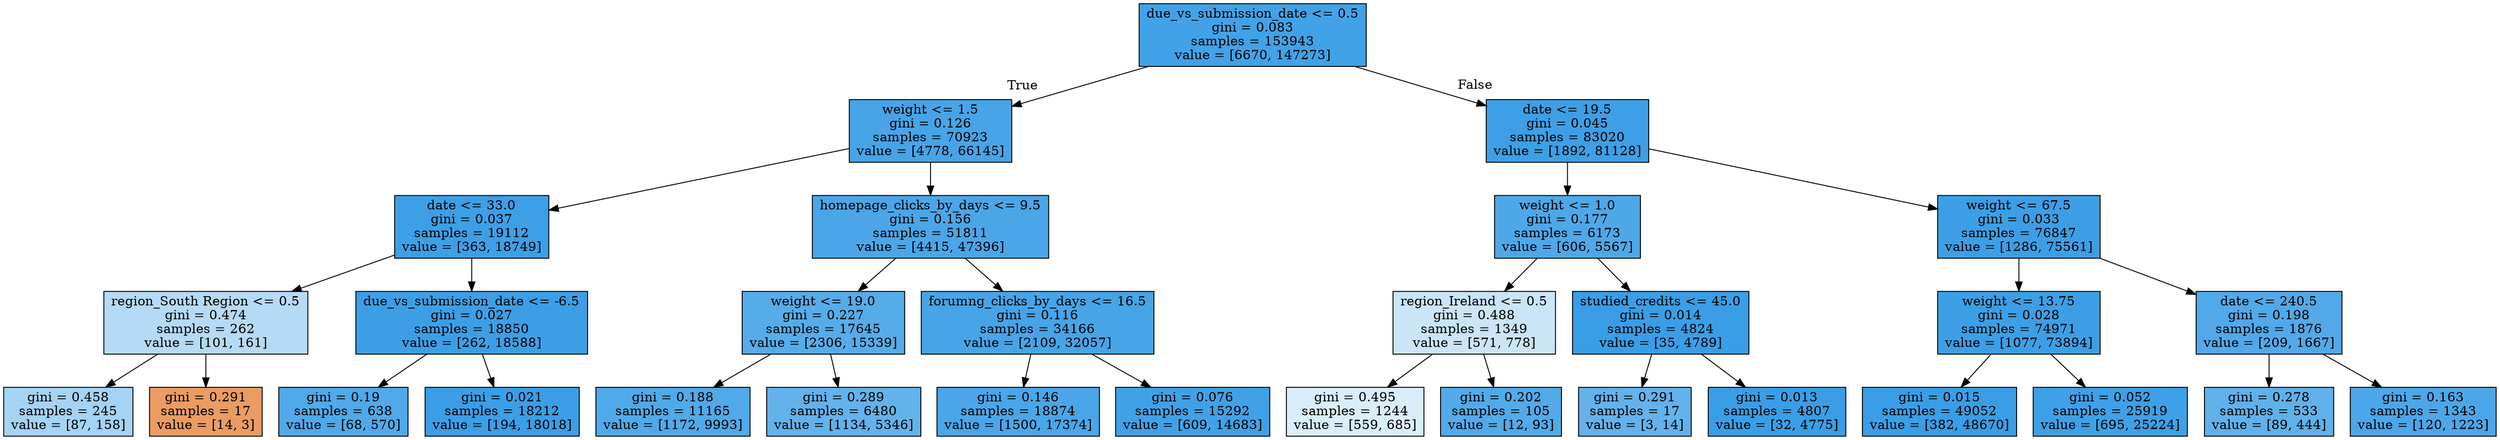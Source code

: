 digraph Tree {
node [shape=box, style="filled", color="black"] ;
0 [label="due_vs_submission_date <= 0.5\ngini = 0.083\nsamples = 153943\nvalue = [6670, 147273]", fillcolor="#399de5f3"] ;
1 [label="weight <= 1.5\ngini = 0.126\nsamples = 70923\nvalue = [4778, 66145]", fillcolor="#399de5ed"] ;
0 -> 1 [labeldistance=2.5, labelangle=45, headlabel="True"] ;
2 [label="date <= 33.0\ngini = 0.037\nsamples = 19112\nvalue = [363, 18749]", fillcolor="#399de5fa"] ;
1 -> 2 ;
3 [label="region_South Region <= 0.5\ngini = 0.474\nsamples = 262\nvalue = [101, 161]", fillcolor="#399de55f"] ;
2 -> 3 ;
4 [label="gini = 0.458\nsamples = 245\nvalue = [87, 158]", fillcolor="#399de573"] ;
3 -> 4 ;
5 [label="gini = 0.291\nsamples = 17\nvalue = [14, 3]", fillcolor="#e58139c8"] ;
3 -> 5 ;
6 [label="due_vs_submission_date <= -6.5\ngini = 0.027\nsamples = 18850\nvalue = [262, 18588]", fillcolor="#399de5fb"] ;
2 -> 6 ;
7 [label="gini = 0.19\nsamples = 638\nvalue = [68, 570]", fillcolor="#399de5e1"] ;
6 -> 7 ;
8 [label="gini = 0.021\nsamples = 18212\nvalue = [194, 18018]", fillcolor="#399de5fc"] ;
6 -> 8 ;
9 [label="homepage_clicks_by_days <= 9.5\ngini = 0.156\nsamples = 51811\nvalue = [4415, 47396]", fillcolor="#399de5e7"] ;
1 -> 9 ;
10 [label="weight <= 19.0\ngini = 0.227\nsamples = 17645\nvalue = [2306, 15339]", fillcolor="#399de5d9"] ;
9 -> 10 ;
11 [label="gini = 0.188\nsamples = 11165\nvalue = [1172, 9993]", fillcolor="#399de5e1"] ;
10 -> 11 ;
12 [label="gini = 0.289\nsamples = 6480\nvalue = [1134, 5346]", fillcolor="#399de5c9"] ;
10 -> 12 ;
13 [label="forumng_clicks_by_days <= 16.5\ngini = 0.116\nsamples = 34166\nvalue = [2109, 32057]", fillcolor="#399de5ee"] ;
9 -> 13 ;
14 [label="gini = 0.146\nsamples = 18874\nvalue = [1500, 17374]", fillcolor="#399de5e9"] ;
13 -> 14 ;
15 [label="gini = 0.076\nsamples = 15292\nvalue = [609, 14683]", fillcolor="#399de5f4"] ;
13 -> 15 ;
16 [label="date <= 19.5\ngini = 0.045\nsamples = 83020\nvalue = [1892, 81128]", fillcolor="#399de5f9"] ;
0 -> 16 [labeldistance=2.5, labelangle=-45, headlabel="False"] ;
17 [label="weight <= 1.0\ngini = 0.177\nsamples = 6173\nvalue = [606, 5567]", fillcolor="#399de5e3"] ;
16 -> 17 ;
18 [label="region_Ireland <= 0.5\ngini = 0.488\nsamples = 1349\nvalue = [571, 778]", fillcolor="#399de544"] ;
17 -> 18 ;
19 [label="gini = 0.495\nsamples = 1244\nvalue = [559, 685]", fillcolor="#399de52f"] ;
18 -> 19 ;
20 [label="gini = 0.202\nsamples = 105\nvalue = [12, 93]", fillcolor="#399de5de"] ;
18 -> 20 ;
21 [label="studied_credits <= 45.0\ngini = 0.014\nsamples = 4824\nvalue = [35, 4789]", fillcolor="#399de5fd"] ;
17 -> 21 ;
22 [label="gini = 0.291\nsamples = 17\nvalue = [3, 14]", fillcolor="#399de5c8"] ;
21 -> 22 ;
23 [label="gini = 0.013\nsamples = 4807\nvalue = [32, 4775]", fillcolor="#399de5fd"] ;
21 -> 23 ;
24 [label="weight <= 67.5\ngini = 0.033\nsamples = 76847\nvalue = [1286, 75561]", fillcolor="#399de5fb"] ;
16 -> 24 ;
25 [label="weight <= 13.75\ngini = 0.028\nsamples = 74971\nvalue = [1077, 73894]", fillcolor="#399de5fb"] ;
24 -> 25 ;
26 [label="gini = 0.015\nsamples = 49052\nvalue = [382, 48670]", fillcolor="#399de5fd"] ;
25 -> 26 ;
27 [label="gini = 0.052\nsamples = 25919\nvalue = [695, 25224]", fillcolor="#399de5f8"] ;
25 -> 27 ;
28 [label="date <= 240.5\ngini = 0.198\nsamples = 1876\nvalue = [209, 1667]", fillcolor="#399de5df"] ;
24 -> 28 ;
29 [label="gini = 0.278\nsamples = 533\nvalue = [89, 444]", fillcolor="#399de5cc"] ;
28 -> 29 ;
30 [label="gini = 0.163\nsamples = 1343\nvalue = [120, 1223]", fillcolor="#399de5e6"] ;
28 -> 30 ;
}
